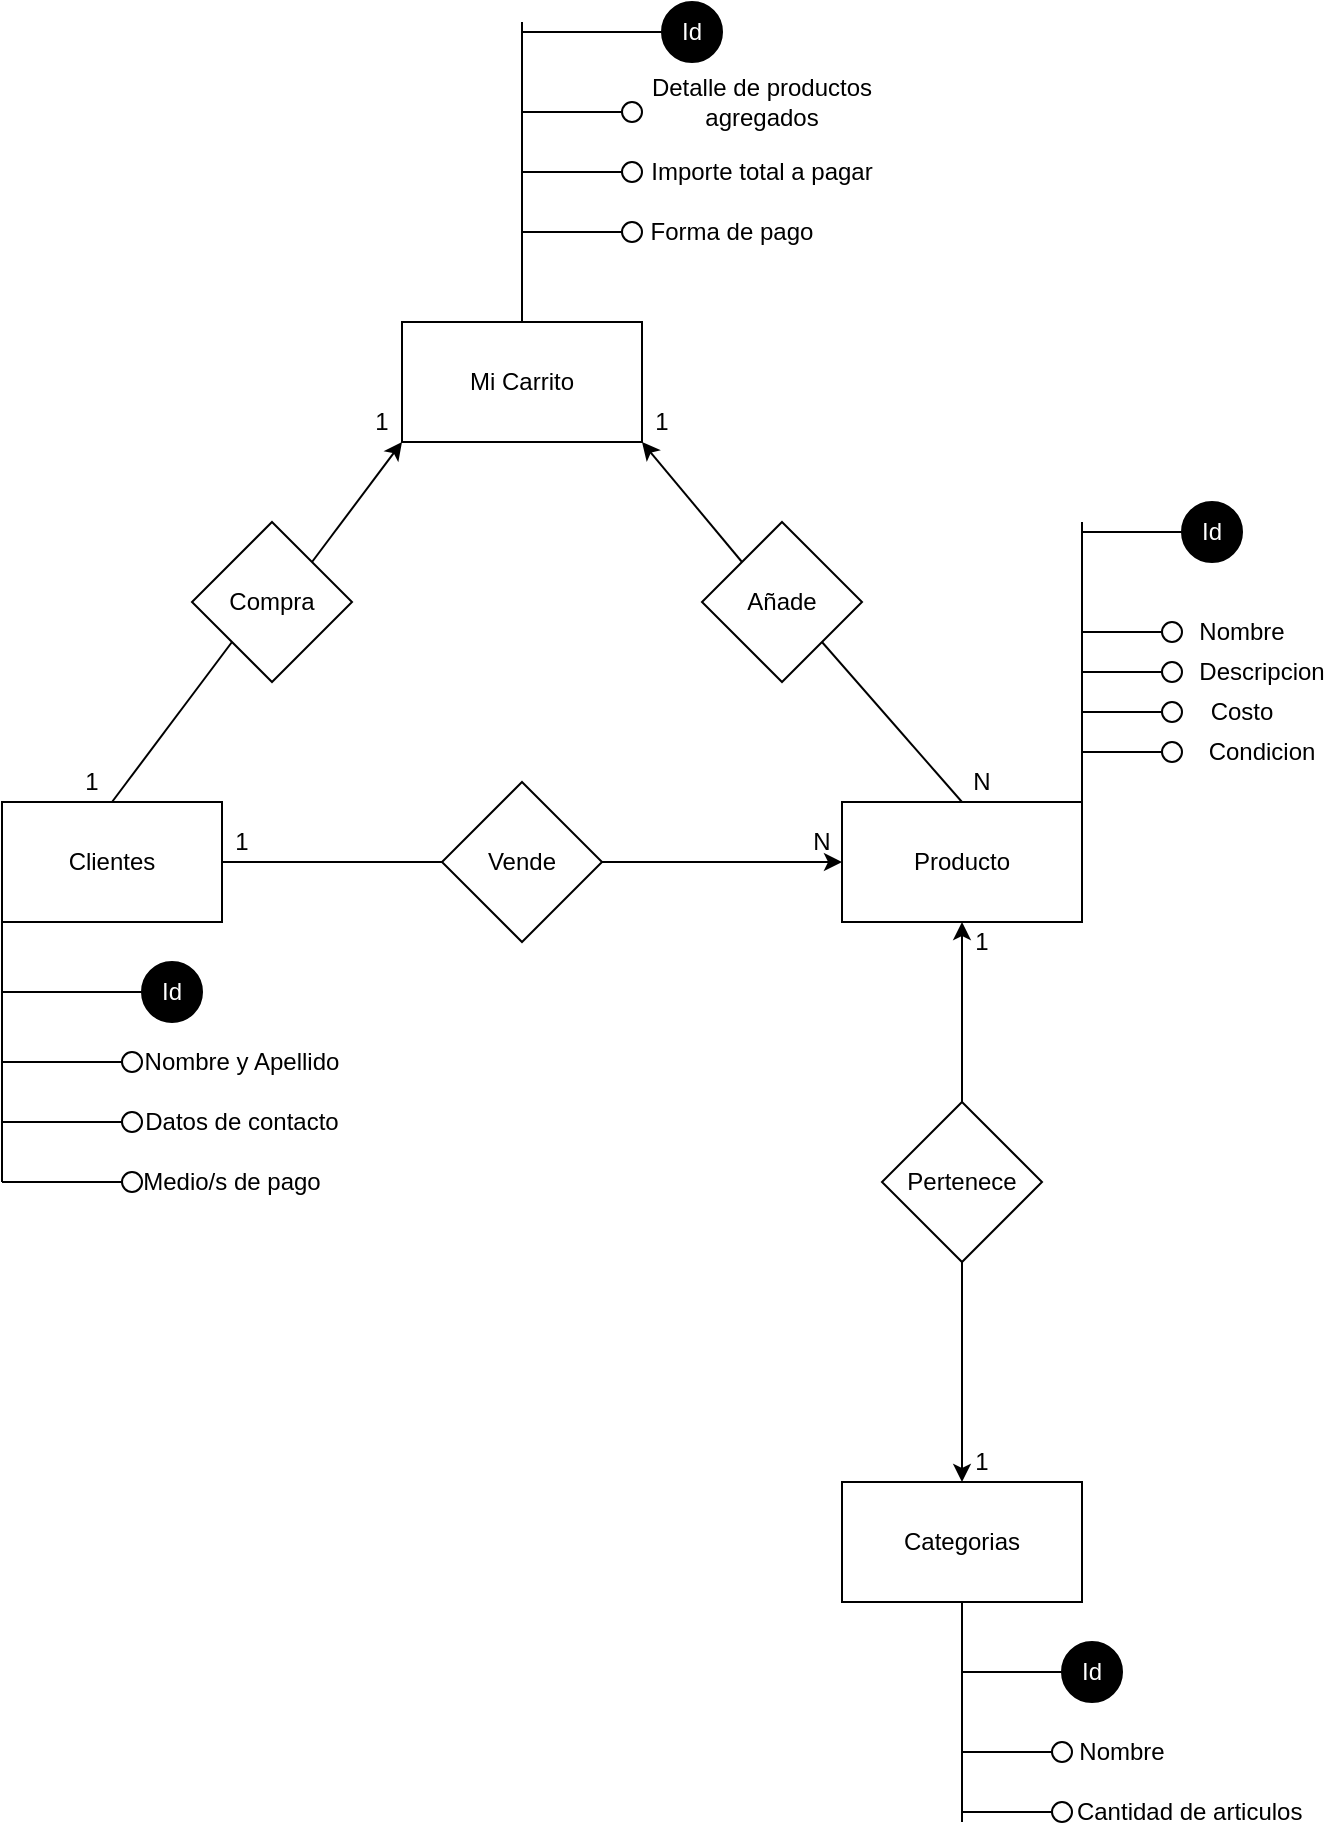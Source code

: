 <mxfile version="14.9.6" type="github">
  <diagram id="735JSAVP67oz-fzIZns3" name="Page-1">
    <mxGraphModel dx="868" dy="1651" grid="1" gridSize="10" guides="1" tooltips="1" connect="1" arrows="1" fold="1" page="1" pageScale="1" pageWidth="827" pageHeight="1169" math="0" shadow="0">
      <root>
        <mxCell id="0" />
        <mxCell id="1" parent="0" />
        <mxCell id="TnC0XK69cuh4wK1BemMV-1" value="Clientes" style="rounded=0;whiteSpace=wrap;html=1;" vertex="1" parent="1">
          <mxGeometry x="70" y="140" width="110" height="60" as="geometry" />
        </mxCell>
        <mxCell id="TnC0XK69cuh4wK1BemMV-10" value="" style="endArrow=none;html=1;fontColor=#FFFFFF;entryX=0;entryY=1;entryDx=0;entryDy=0;" edge="1" parent="1" target="TnC0XK69cuh4wK1BemMV-1">
          <mxGeometry width="50" height="50" relative="1" as="geometry">
            <mxPoint x="70" y="330" as="sourcePoint" />
            <mxPoint x="440" y="230" as="targetPoint" />
          </mxGeometry>
        </mxCell>
        <mxCell id="TnC0XK69cuh4wK1BemMV-11" value="" style="endArrow=none;html=1;fontColor=#FFFFFF;entryX=0;entryY=0.5;entryDx=0;entryDy=0;" edge="1" parent="1" target="TnC0XK69cuh4wK1BemMV-12">
          <mxGeometry width="50" height="50" relative="1" as="geometry">
            <mxPoint x="70" y="235" as="sourcePoint" />
            <mxPoint x="110" y="250" as="targetPoint" />
            <Array as="points" />
          </mxGeometry>
        </mxCell>
        <mxCell id="TnC0XK69cuh4wK1BemMV-12" value="" style="ellipse;whiteSpace=wrap;html=1;aspect=fixed;fontColor=#FFFFFF;fillColor=#000000;" vertex="1" parent="1">
          <mxGeometry x="140" y="220" width="30" height="30" as="geometry" />
        </mxCell>
        <mxCell id="TnC0XK69cuh4wK1BemMV-13" value="" style="ellipse;whiteSpace=wrap;html=1;aspect=fixed;fontColor=#FFFFFF;fillColor=#FFFFFF;" vertex="1" parent="1">
          <mxGeometry x="130" y="265" width="10" height="10" as="geometry" />
        </mxCell>
        <mxCell id="TnC0XK69cuh4wK1BemMV-14" value="" style="endArrow=none;html=1;fontColor=#FFFFFF;entryX=0;entryY=0.5;entryDx=0;entryDy=0;" edge="1" parent="1" target="TnC0XK69cuh4wK1BemMV-13">
          <mxGeometry width="50" height="50" relative="1" as="geometry">
            <mxPoint x="70" y="270" as="sourcePoint" />
            <mxPoint x="440" y="230" as="targetPoint" />
          </mxGeometry>
        </mxCell>
        <mxCell id="TnC0XK69cuh4wK1BemMV-15" value="" style="ellipse;whiteSpace=wrap;html=1;aspect=fixed;fontColor=#FFFFFF;fillColor=#FFFFFF;" vertex="1" parent="1">
          <mxGeometry x="130" y="295" width="10" height="10" as="geometry" />
        </mxCell>
        <mxCell id="TnC0XK69cuh4wK1BemMV-16" value="" style="endArrow=none;html=1;fontColor=#FFFFFF;entryX=0;entryY=0.5;entryDx=0;entryDy=0;" edge="1" parent="1" target="TnC0XK69cuh4wK1BemMV-15">
          <mxGeometry width="50" height="50" relative="1" as="geometry">
            <mxPoint x="70" y="300" as="sourcePoint" />
            <mxPoint x="450" y="240" as="targetPoint" />
            <Array as="points">
              <mxPoint x="120" y="300" />
            </Array>
          </mxGeometry>
        </mxCell>
        <mxCell id="TnC0XK69cuh4wK1BemMV-17" value="" style="ellipse;whiteSpace=wrap;html=1;aspect=fixed;fontColor=#FFFFFF;fillColor=#FFFFFF;" vertex="1" parent="1">
          <mxGeometry x="130" y="325" width="10" height="10" as="geometry" />
        </mxCell>
        <mxCell id="TnC0XK69cuh4wK1BemMV-18" value="" style="endArrow=none;html=1;fontColor=#FFFFFF;entryX=0;entryY=0.5;entryDx=0;entryDy=0;" edge="1" parent="1" target="TnC0XK69cuh4wK1BemMV-17">
          <mxGeometry width="50" height="50" relative="1" as="geometry">
            <mxPoint x="70" y="330" as="sourcePoint" />
            <mxPoint x="460" y="250" as="targetPoint" />
            <Array as="points">
              <mxPoint x="120" y="330" />
            </Array>
          </mxGeometry>
        </mxCell>
        <mxCell id="TnC0XK69cuh4wK1BemMV-19" value="Id" style="text;html=1;strokeColor=none;fillColor=none;align=center;verticalAlign=middle;whiteSpace=wrap;rounded=0;fontColor=#FFFFFF;" vertex="1" parent="1">
          <mxGeometry x="135" y="225" width="40" height="20" as="geometry" />
        </mxCell>
        <mxCell id="TnC0XK69cuh4wK1BemMV-20" value="Nombre y Apellido" style="text;html=1;strokeColor=none;fillColor=none;align=center;verticalAlign=middle;whiteSpace=wrap;rounded=0;" vertex="1" parent="1">
          <mxGeometry x="135" y="260" width="110" height="20" as="geometry" />
        </mxCell>
        <mxCell id="TnC0XK69cuh4wK1BemMV-21" value="Datos de contacto" style="text;html=1;strokeColor=none;fillColor=none;align=center;verticalAlign=middle;whiteSpace=wrap;rounded=0;fontColor=#000000;" vertex="1" parent="1">
          <mxGeometry x="120" y="290" width="140" height="20" as="geometry" />
        </mxCell>
        <mxCell id="TnC0XK69cuh4wK1BemMV-22" value="Medio/s de pago" style="text;html=1;strokeColor=none;fillColor=none;align=center;verticalAlign=middle;whiteSpace=wrap;rounded=0;fontColor=#000000;" vertex="1" parent="1">
          <mxGeometry x="110" y="320" width="150" height="20" as="geometry" />
        </mxCell>
        <mxCell id="TnC0XK69cuh4wK1BemMV-23" value="Producto" style="rounded=0;whiteSpace=wrap;html=1;fontColor=#000000;fillColor=#FFFFFF;" vertex="1" parent="1">
          <mxGeometry x="490" y="140" width="120" height="60" as="geometry" />
        </mxCell>
        <mxCell id="TnC0XK69cuh4wK1BemMV-31" value="Vende" style="rhombus;whiteSpace=wrap;html=1;fontColor=#000000;fillColor=#FFFFFF;" vertex="1" parent="1">
          <mxGeometry x="290" y="130" width="80" height="80" as="geometry" />
        </mxCell>
        <mxCell id="TnC0XK69cuh4wK1BemMV-32" value="" style="endArrow=none;html=1;fontColor=#000000;exitX=1;exitY=0.5;exitDx=0;exitDy=0;entryX=0;entryY=0.5;entryDx=0;entryDy=0;" edge="1" parent="1" source="TnC0XK69cuh4wK1BemMV-1" target="TnC0XK69cuh4wK1BemMV-31">
          <mxGeometry width="50" height="50" relative="1" as="geometry">
            <mxPoint x="180" y="170" as="sourcePoint" />
            <mxPoint x="490" y="170" as="targetPoint" />
          </mxGeometry>
        </mxCell>
        <mxCell id="TnC0XK69cuh4wK1BemMV-33" value="1" style="text;html=1;strokeColor=none;fillColor=none;align=center;verticalAlign=middle;whiteSpace=wrap;rounded=0;fontColor=#000000;" vertex="1" parent="1">
          <mxGeometry x="170" y="150" width="40" height="20" as="geometry" />
        </mxCell>
        <mxCell id="TnC0XK69cuh4wK1BemMV-34" value="N" style="text;html=1;strokeColor=none;fillColor=none;align=center;verticalAlign=middle;whiteSpace=wrap;rounded=0;fontColor=#000000;" vertex="1" parent="1">
          <mxGeometry x="460" y="150" width="40" height="20" as="geometry" />
        </mxCell>
        <mxCell id="TnC0XK69cuh4wK1BemMV-37" value="Categorias" style="whiteSpace=wrap;html=1;rounded=0;fillColor=#FFFFFF;" vertex="1" parent="1">
          <mxGeometry x="490" y="480" width="120" height="60" as="geometry" />
        </mxCell>
        <mxCell id="TnC0XK69cuh4wK1BemMV-40" value="1" style="text;html=1;strokeColor=none;fillColor=none;align=center;verticalAlign=middle;whiteSpace=wrap;rounded=0;fontColor=#000000;" vertex="1" parent="1">
          <mxGeometry x="540" y="200" width="40" height="20" as="geometry" />
        </mxCell>
        <mxCell id="TnC0XK69cuh4wK1BemMV-41" value="1" style="text;html=1;strokeColor=none;fillColor=none;align=center;verticalAlign=middle;whiteSpace=wrap;rounded=0;fontColor=#000000;" vertex="1" parent="1">
          <mxGeometry x="540" y="460" width="40" height="20" as="geometry" />
        </mxCell>
        <mxCell id="TnC0XK69cuh4wK1BemMV-47" value="" style="endArrow=none;html=1;fontColor=#000000;exitX=0.5;exitY=1;exitDx=0;exitDy=0;" edge="1" parent="1" source="TnC0XK69cuh4wK1BemMV-37">
          <mxGeometry width="50" height="50" relative="1" as="geometry">
            <mxPoint x="390" y="450" as="sourcePoint" />
            <mxPoint x="550" y="650" as="targetPoint" />
          </mxGeometry>
        </mxCell>
        <mxCell id="TnC0XK69cuh4wK1BemMV-52" value="" style="ellipse;whiteSpace=wrap;html=1;aspect=fixed;fontColor=#000000;fillColor=#000000;" vertex="1" parent="1">
          <mxGeometry x="600" y="560" width="30" height="30" as="geometry" />
        </mxCell>
        <mxCell id="TnC0XK69cuh4wK1BemMV-53" value="Id" style="text;html=1;strokeColor=none;fillColor=none;align=center;verticalAlign=middle;whiteSpace=wrap;rounded=0;fontColor=#FFFFFF;" vertex="1" parent="1">
          <mxGeometry x="595" y="565" width="40" height="20" as="geometry" />
        </mxCell>
        <mxCell id="TnC0XK69cuh4wK1BemMV-54" value="" style="endArrow=none;html=1;fontColor=#FFFFFF;" edge="1" parent="1">
          <mxGeometry width="50" height="50" relative="1" as="geometry">
            <mxPoint x="550" y="575" as="sourcePoint" />
            <mxPoint x="600" y="575" as="targetPoint" />
          </mxGeometry>
        </mxCell>
        <mxCell id="TnC0XK69cuh4wK1BemMV-55" value="" style="ellipse;whiteSpace=wrap;html=1;aspect=fixed;fontColor=#FFFFFF;fillColor=#FFFFFF;" vertex="1" parent="1">
          <mxGeometry x="595" y="610" width="10" height="10" as="geometry" />
        </mxCell>
        <mxCell id="TnC0XK69cuh4wK1BemMV-57" value="" style="endArrow=none;html=1;fontColor=#FFFFFF;entryX=0;entryY=0.5;entryDx=0;entryDy=0;" edge="1" parent="1" target="TnC0XK69cuh4wK1BemMV-55">
          <mxGeometry width="50" height="50" relative="1" as="geometry">
            <mxPoint x="550" y="615" as="sourcePoint" />
            <mxPoint x="440" y="530" as="targetPoint" />
          </mxGeometry>
        </mxCell>
        <mxCell id="TnC0XK69cuh4wK1BemMV-58" value="" style="ellipse;whiteSpace=wrap;html=1;aspect=fixed;fontColor=#FFFFFF;fillColor=#FFFFFF;" vertex="1" parent="1">
          <mxGeometry x="595" y="640" width="10" height="10" as="geometry" />
        </mxCell>
        <mxCell id="TnC0XK69cuh4wK1BemMV-62" value="" style="endArrow=none;html=1;fontColor=#FFFFFF;entryX=0;entryY=0.5;entryDx=0;entryDy=0;" edge="1" parent="1" target="TnC0XK69cuh4wK1BemMV-58">
          <mxGeometry width="50" height="50" relative="1" as="geometry">
            <mxPoint x="550" y="645" as="sourcePoint" />
            <mxPoint x="440" y="640" as="targetPoint" />
          </mxGeometry>
        </mxCell>
        <mxCell id="TnC0XK69cuh4wK1BemMV-63" value="Text" style="text;html=1;strokeColor=none;fillColor=none;align=center;verticalAlign=middle;whiteSpace=wrap;rounded=0;fontColor=#FFFFFF;" vertex="1" parent="1">
          <mxGeometry x="390" y="510" width="40" height="20" as="geometry" />
        </mxCell>
        <mxCell id="TnC0XK69cuh4wK1BemMV-66" value="Nombre" style="text;html=1;strokeColor=none;fillColor=none;align=center;verticalAlign=middle;whiteSpace=wrap;rounded=0;" vertex="1" parent="1">
          <mxGeometry x="600" y="605" width="60" height="20" as="geometry" />
        </mxCell>
        <mxCell id="TnC0XK69cuh4wK1BemMV-67" value="Cantidad de articulos&amp;nbsp;" style="text;html=1;align=center;verticalAlign=middle;resizable=0;points=[];autosize=1;strokeColor=none;fontColor=#000000;rotation=0;" vertex="1" parent="1">
          <mxGeometry x="600" y="635" width="130" height="20" as="geometry" />
        </mxCell>
        <mxCell id="TnC0XK69cuh4wK1BemMV-69" value="Mi Carrito" style="rounded=0;whiteSpace=wrap;html=1;fontColor=#000000;fillColor=#FFFFFF;" vertex="1" parent="1">
          <mxGeometry x="270" y="-100" width="120" height="60" as="geometry" />
        </mxCell>
        <mxCell id="TnC0XK69cuh4wK1BemMV-70" value="" style="endArrow=none;html=1;fontColor=#000000;exitX=0.5;exitY=0;exitDx=0;exitDy=0;entryX=0;entryY=1;entryDx=0;entryDy=0;" edge="1" parent="1" source="TnC0XK69cuh4wK1BemMV-1" target="TnC0XK69cuh4wK1BemMV-72">
          <mxGeometry width="50" height="50" relative="1" as="geometry">
            <mxPoint x="390" y="60" as="sourcePoint" />
            <mxPoint x="440" y="10" as="targetPoint" />
          </mxGeometry>
        </mxCell>
        <mxCell id="TnC0XK69cuh4wK1BemMV-71" value="" style="endArrow=none;html=1;fontColor=#000000;entryX=1;entryY=1;entryDx=0;entryDy=0;exitX=0.5;exitY=0;exitDx=0;exitDy=0;" edge="1" parent="1" source="TnC0XK69cuh4wK1BemMV-23" target="TnC0XK69cuh4wK1BemMV-73">
          <mxGeometry width="50" height="50" relative="1" as="geometry">
            <mxPoint x="390" y="60" as="sourcePoint" />
            <mxPoint x="440" y="10" as="targetPoint" />
          </mxGeometry>
        </mxCell>
        <mxCell id="TnC0XK69cuh4wK1BemMV-72" value="Compra" style="rhombus;whiteSpace=wrap;html=1;fontColor=#000000;fillColor=#FFFFFF;" vertex="1" parent="1">
          <mxGeometry x="165" width="80" height="80" as="geometry" />
        </mxCell>
        <mxCell id="TnC0XK69cuh4wK1BemMV-73" value="Añade" style="rhombus;whiteSpace=wrap;html=1;fontColor=#000000;fillColor=#FFFFFF;" vertex="1" parent="1">
          <mxGeometry x="420" width="80" height="80" as="geometry" />
        </mxCell>
        <mxCell id="TnC0XK69cuh4wK1BemMV-74" value="" style="endArrow=classic;html=1;fontColor=#000000;entryX=1;entryY=1;entryDx=0;entryDy=0;exitX=0;exitY=0;exitDx=0;exitDy=0;" edge="1" parent="1" source="TnC0XK69cuh4wK1BemMV-73" target="TnC0XK69cuh4wK1BemMV-69">
          <mxGeometry width="50" height="50" relative="1" as="geometry">
            <mxPoint x="390" y="80" as="sourcePoint" />
            <mxPoint x="440" y="30" as="targetPoint" />
          </mxGeometry>
        </mxCell>
        <mxCell id="TnC0XK69cuh4wK1BemMV-76" value="" style="endArrow=classic;html=1;fontColor=#000000;entryX=0.75;entryY=1;entryDx=0;entryDy=0;exitX=1;exitY=0.5;exitDx=0;exitDy=0;" edge="1" parent="1" source="TnC0XK69cuh4wK1BemMV-31" target="TnC0XK69cuh4wK1BemMV-34">
          <mxGeometry width="50" height="50" relative="1" as="geometry">
            <mxPoint x="390" y="260" as="sourcePoint" />
            <mxPoint x="440" y="210" as="targetPoint" />
          </mxGeometry>
        </mxCell>
        <mxCell id="TnC0XK69cuh4wK1BemMV-77" value="" style="endArrow=classic;html=1;fontColor=#000000;entryX=0;entryY=1;entryDx=0;entryDy=0;exitX=1;exitY=0;exitDx=0;exitDy=0;" edge="1" parent="1" source="TnC0XK69cuh4wK1BemMV-72" target="TnC0XK69cuh4wK1BemMV-69">
          <mxGeometry width="50" height="50" relative="1" as="geometry">
            <mxPoint x="220" y="20" as="sourcePoint" />
            <mxPoint x="440" y="50" as="targetPoint" />
          </mxGeometry>
        </mxCell>
        <mxCell id="TnC0XK69cuh4wK1BemMV-78" value="1" style="text;html=1;strokeColor=none;fillColor=none;align=center;verticalAlign=middle;whiteSpace=wrap;rounded=0;fontColor=#000000;" vertex="1" parent="1">
          <mxGeometry x="240" y="-60" width="40" height="20" as="geometry" />
        </mxCell>
        <mxCell id="TnC0XK69cuh4wK1BemMV-79" value="1" style="text;html=1;strokeColor=none;fillColor=none;align=center;verticalAlign=middle;whiteSpace=wrap;rounded=0;fontColor=#000000;" vertex="1" parent="1">
          <mxGeometry x="95" y="120" width="40" height="20" as="geometry" />
        </mxCell>
        <mxCell id="TnC0XK69cuh4wK1BemMV-81" value="N" style="text;html=1;strokeColor=none;fillColor=none;align=center;verticalAlign=middle;whiteSpace=wrap;rounded=0;fontColor=#000000;" vertex="1" parent="1">
          <mxGeometry x="540" y="120" width="40" height="20" as="geometry" />
        </mxCell>
        <mxCell id="TnC0XK69cuh4wK1BemMV-82" value="1" style="text;html=1;strokeColor=none;fillColor=none;align=center;verticalAlign=middle;whiteSpace=wrap;rounded=0;fontColor=#000000;" vertex="1" parent="1">
          <mxGeometry x="380" y="-60" width="40" height="20" as="geometry" />
        </mxCell>
        <mxCell id="TnC0XK69cuh4wK1BemMV-84" value="" style="endArrow=classic;startArrow=classic;html=1;fontColor=#000000;entryX=0.25;entryY=0;entryDx=0;entryDy=0;exitX=0.25;exitY=1;exitDx=0;exitDy=0;" edge="1" parent="1" source="TnC0XK69cuh4wK1BemMV-41" target="TnC0XK69cuh4wK1BemMV-40">
          <mxGeometry width="50" height="50" relative="1" as="geometry">
            <mxPoint x="390" y="330" as="sourcePoint" />
            <mxPoint x="440" y="280" as="targetPoint" />
          </mxGeometry>
        </mxCell>
        <mxCell id="TnC0XK69cuh4wK1BemMV-85" value="Pertenece" style="rhombus;whiteSpace=wrap;html=1;fontColor=#000000;fillColor=#FFFFFF;" vertex="1" parent="1">
          <mxGeometry x="510" y="290" width="80" height="80" as="geometry" />
        </mxCell>
        <mxCell id="TnC0XK69cuh4wK1BemMV-87" value="" style="endArrow=none;html=1;fontColor=#000000;exitX=1;exitY=0;exitDx=0;exitDy=0;" edge="1" parent="1" source="TnC0XK69cuh4wK1BemMV-23">
          <mxGeometry width="50" height="50" relative="1" as="geometry">
            <mxPoint x="390" y="160" as="sourcePoint" />
            <mxPoint x="610" as="targetPoint" />
          </mxGeometry>
        </mxCell>
        <mxCell id="TnC0XK69cuh4wK1BemMV-88" value="" style="ellipse;whiteSpace=wrap;html=1;aspect=fixed;fontColor=#000000;fillColor=#000000;" vertex="1" parent="1">
          <mxGeometry x="660" y="-10" width="30" height="30" as="geometry" />
        </mxCell>
        <mxCell id="TnC0XK69cuh4wK1BemMV-89" value="" style="endArrow=none;html=1;fontColor=#000000;entryX=0;entryY=0.5;entryDx=0;entryDy=0;" edge="1" parent="1" target="TnC0XK69cuh4wK1BemMV-88">
          <mxGeometry width="50" height="50" relative="1" as="geometry">
            <mxPoint x="610" y="5" as="sourcePoint" />
            <mxPoint x="440" y="110" as="targetPoint" />
          </mxGeometry>
        </mxCell>
        <mxCell id="TnC0XK69cuh4wK1BemMV-90" value="" style="ellipse;whiteSpace=wrap;html=1;aspect=fixed;fontColor=#000000;fillColor=#FFFFFF;" vertex="1" parent="1">
          <mxGeometry x="650" y="70" width="10" height="10" as="geometry" />
        </mxCell>
        <mxCell id="TnC0XK69cuh4wK1BemMV-91" value="" style="ellipse;whiteSpace=wrap;html=1;aspect=fixed;fontColor=#000000;fillColor=#FFFFFF;" vertex="1" parent="1">
          <mxGeometry x="650" y="90" width="10" height="10" as="geometry" />
        </mxCell>
        <mxCell id="TnC0XK69cuh4wK1BemMV-92" value="" style="ellipse;whiteSpace=wrap;html=1;aspect=fixed;fontColor=#000000;fillColor=#FFFFFF;" vertex="1" parent="1">
          <mxGeometry x="650" y="110" width="10" height="10" as="geometry" />
        </mxCell>
        <mxCell id="TnC0XK69cuh4wK1BemMV-93" value="" style="endArrow=none;html=1;fontColor=#000000;entryX=0;entryY=0.5;entryDx=0;entryDy=0;" edge="1" parent="1" target="TnC0XK69cuh4wK1BemMV-90">
          <mxGeometry width="50" height="50" relative="1" as="geometry">
            <mxPoint x="610" y="75" as="sourcePoint" />
            <mxPoint x="440" y="30" as="targetPoint" />
          </mxGeometry>
        </mxCell>
        <mxCell id="TnC0XK69cuh4wK1BemMV-94" value="" style="endArrow=none;html=1;fontColor=#000000;entryX=0;entryY=0.5;entryDx=0;entryDy=0;" edge="1" parent="1" target="TnC0XK69cuh4wK1BemMV-91">
          <mxGeometry width="50" height="50" relative="1" as="geometry">
            <mxPoint x="610" y="95" as="sourcePoint" />
            <mxPoint x="440" y="30" as="targetPoint" />
          </mxGeometry>
        </mxCell>
        <mxCell id="TnC0XK69cuh4wK1BemMV-95" value="" style="endArrow=none;html=1;fontColor=#000000;entryX=0;entryY=0.5;entryDx=0;entryDy=0;" edge="1" parent="1" target="TnC0XK69cuh4wK1BemMV-92">
          <mxGeometry width="50" height="50" relative="1" as="geometry">
            <mxPoint x="610" y="115" as="sourcePoint" />
            <mxPoint x="440" y="30" as="targetPoint" />
          </mxGeometry>
        </mxCell>
        <mxCell id="TnC0XK69cuh4wK1BemMV-96" value="Nombre" style="text;html=1;strokeColor=none;fillColor=none;align=center;verticalAlign=middle;whiteSpace=wrap;rounded=0;fontColor=#000000;" vertex="1" parent="1">
          <mxGeometry x="670" y="45" width="40" height="20" as="geometry" />
        </mxCell>
        <mxCell id="TnC0XK69cuh4wK1BemMV-97" value="Condicion" style="text;html=1;strokeColor=none;fillColor=none;align=center;verticalAlign=middle;whiteSpace=wrap;rounded=0;fontColor=#000000;" vertex="1" parent="1">
          <mxGeometry x="680" y="105" width="40" height="20" as="geometry" />
        </mxCell>
        <mxCell id="TnC0XK69cuh4wK1BemMV-98" value="Descripcion" style="text;html=1;strokeColor=none;fillColor=none;align=center;verticalAlign=middle;whiteSpace=wrap;rounded=0;fontColor=#000000;" vertex="1" parent="1">
          <mxGeometry x="680" y="65" width="40" height="20" as="geometry" />
        </mxCell>
        <mxCell id="TnC0XK69cuh4wK1BemMV-99" value="Costo" style="text;html=1;strokeColor=none;fillColor=none;align=center;verticalAlign=middle;whiteSpace=wrap;rounded=0;fontColor=#000000;" vertex="1" parent="1">
          <mxGeometry x="670" y="85" width="40" height="20" as="geometry" />
        </mxCell>
        <mxCell id="TnC0XK69cuh4wK1BemMV-100" value="" style="ellipse;whiteSpace=wrap;html=1;aspect=fixed;fontColor=#000000;fillColor=#FFFFFF;" vertex="1" parent="1">
          <mxGeometry x="650" y="50" width="10" height="10" as="geometry" />
        </mxCell>
        <mxCell id="TnC0XK69cuh4wK1BemMV-102" value="" style="endArrow=none;html=1;fontColor=#000000;entryX=0;entryY=0.5;entryDx=0;entryDy=0;" edge="1" parent="1" target="TnC0XK69cuh4wK1BemMV-100">
          <mxGeometry width="50" height="50" relative="1" as="geometry">
            <mxPoint x="610" y="55" as="sourcePoint" />
            <mxPoint x="440" y="60" as="targetPoint" />
          </mxGeometry>
        </mxCell>
        <mxCell id="TnC0XK69cuh4wK1BemMV-103" value="" style="endArrow=none;html=1;fontColor=#000000;exitX=0.5;exitY=0;exitDx=0;exitDy=0;" edge="1" parent="1" source="TnC0XK69cuh4wK1BemMV-69">
          <mxGeometry width="50" height="50" relative="1" as="geometry">
            <mxPoint x="390" y="-70" as="sourcePoint" />
            <mxPoint x="330" y="-250" as="targetPoint" />
          </mxGeometry>
        </mxCell>
        <mxCell id="TnC0XK69cuh4wK1BemMV-104" value="" style="ellipse;whiteSpace=wrap;html=1;aspect=fixed;fontColor=#000000;fillColor=#000000;" vertex="1" parent="1">
          <mxGeometry x="400" y="-260" width="30" height="30" as="geometry" />
        </mxCell>
        <mxCell id="TnC0XK69cuh4wK1BemMV-105" value="" style="endArrow=none;html=1;fontColor=#000000;entryX=0;entryY=0.5;entryDx=0;entryDy=0;" edge="1" parent="1" target="TnC0XK69cuh4wK1BemMV-104">
          <mxGeometry width="50" height="50" relative="1" as="geometry">
            <mxPoint x="330" y="-245" as="sourcePoint" />
            <mxPoint x="440" y="-120" as="targetPoint" />
          </mxGeometry>
        </mxCell>
        <mxCell id="TnC0XK69cuh4wK1BemMV-106" value="Detalle de productos agregados" style="text;html=1;strokeColor=none;fillColor=none;align=center;verticalAlign=middle;whiteSpace=wrap;rounded=0;fontColor=#000000;" vertex="1" parent="1">
          <mxGeometry x="380" y="-220" width="140" height="20" as="geometry" />
        </mxCell>
        <mxCell id="TnC0XK69cuh4wK1BemMV-107" value="Importe total a pagar" style="text;html=1;strokeColor=none;fillColor=none;align=center;verticalAlign=middle;whiteSpace=wrap;rounded=0;fontColor=#000000;" vertex="1" parent="1">
          <mxGeometry x="390" y="-185" width="120" height="20" as="geometry" />
        </mxCell>
        <mxCell id="TnC0XK69cuh4wK1BemMV-108" value="Forma de pago" style="text;html=1;strokeColor=none;fillColor=none;align=center;verticalAlign=middle;whiteSpace=wrap;rounded=0;fontColor=#000000;" vertex="1" parent="1">
          <mxGeometry x="370" y="-155" width="130" height="20" as="geometry" />
        </mxCell>
        <mxCell id="TnC0XK69cuh4wK1BemMV-110" value="" style="ellipse;whiteSpace=wrap;html=1;aspect=fixed;fontColor=#000000;fillColor=#FFFFFF;" vertex="1" parent="1">
          <mxGeometry x="380" y="-210" width="10" height="10" as="geometry" />
        </mxCell>
        <mxCell id="TnC0XK69cuh4wK1BemMV-111" value="" style="ellipse;whiteSpace=wrap;html=1;aspect=fixed;fontColor=#000000;fillColor=#FFFFFF;" vertex="1" parent="1">
          <mxGeometry x="380" y="-180" width="10" height="10" as="geometry" />
        </mxCell>
        <mxCell id="TnC0XK69cuh4wK1BemMV-112" value="" style="ellipse;whiteSpace=wrap;html=1;aspect=fixed;fontColor=#000000;fillColor=#FFFFFF;" vertex="1" parent="1">
          <mxGeometry x="380" y="-150" width="10" height="10" as="geometry" />
        </mxCell>
        <mxCell id="TnC0XK69cuh4wK1BemMV-113" value="" style="endArrow=none;html=1;fontColor=#000000;entryX=0;entryY=0.5;entryDx=0;entryDy=0;" edge="1" parent="1" target="TnC0XK69cuh4wK1BemMV-110">
          <mxGeometry width="50" height="50" relative="1" as="geometry">
            <mxPoint x="330" y="-205" as="sourcePoint" />
            <mxPoint x="440" y="-150" as="targetPoint" />
          </mxGeometry>
        </mxCell>
        <mxCell id="TnC0XK69cuh4wK1BemMV-114" value="" style="endArrow=none;html=1;fontColor=#000000;entryX=0;entryY=0.5;entryDx=0;entryDy=0;" edge="1" parent="1" target="TnC0XK69cuh4wK1BemMV-111">
          <mxGeometry width="50" height="50" relative="1" as="geometry">
            <mxPoint x="330" y="-175" as="sourcePoint" />
            <mxPoint x="440" y="-150" as="targetPoint" />
          </mxGeometry>
        </mxCell>
        <mxCell id="TnC0XK69cuh4wK1BemMV-115" value="" style="endArrow=none;html=1;fontColor=#000000;entryX=0;entryY=0.5;entryDx=0;entryDy=0;" edge="1" parent="1" target="TnC0XK69cuh4wK1BemMV-112">
          <mxGeometry width="50" height="50" relative="1" as="geometry">
            <mxPoint x="330" y="-145" as="sourcePoint" />
            <mxPoint x="440" y="-150" as="targetPoint" />
          </mxGeometry>
        </mxCell>
        <mxCell id="TnC0XK69cuh4wK1BemMV-116" value="&lt;font color=&quot;#ffffff&quot;&gt;Id&lt;/font&gt;" style="text;html=1;strokeColor=none;fillColor=none;align=center;verticalAlign=middle;whiteSpace=wrap;rounded=0;fontColor=#000000;" vertex="1" parent="1">
          <mxGeometry x="655" y="-5" width="40" height="20" as="geometry" />
        </mxCell>
        <mxCell id="TnC0XK69cuh4wK1BemMV-117" value="Id" style="text;html=1;strokeColor=none;fillColor=none;align=center;verticalAlign=middle;whiteSpace=wrap;rounded=0;fontColor=#FFFFFF;" vertex="1" parent="1">
          <mxGeometry x="395" y="-255" width="40" height="20" as="geometry" />
        </mxCell>
      </root>
    </mxGraphModel>
  </diagram>
</mxfile>
